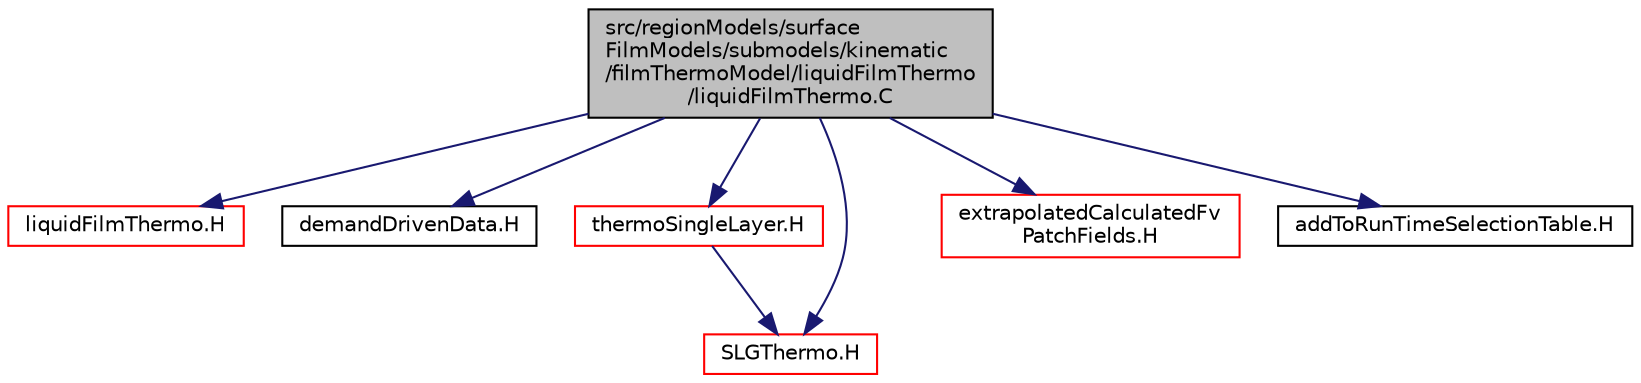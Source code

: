 digraph "src/regionModels/surfaceFilmModels/submodels/kinematic/filmThermoModel/liquidFilmThermo/liquidFilmThermo.C"
{
  bgcolor="transparent";
  edge [fontname="Helvetica",fontsize="10",labelfontname="Helvetica",labelfontsize="10"];
  node [fontname="Helvetica",fontsize="10",shape=record];
  Node0 [label="src/regionModels/surface\lFilmModels/submodels/kinematic\l/filmThermoModel/liquidFilmThermo\l/liquidFilmThermo.C",height=0.2,width=0.4,color="black", fillcolor="grey75", style="filled", fontcolor="black"];
  Node0 -> Node1 [color="midnightblue",fontsize="10",style="solid",fontname="Helvetica"];
  Node1 [label="liquidFilmThermo.H",height=0.2,width=0.4,color="red",URL="$a14258.html"];
  Node0 -> Node352 [color="midnightblue",fontsize="10",style="solid",fontname="Helvetica"];
  Node352 [label="demandDrivenData.H",height=0.2,width=0.4,color="black",URL="$a11102.html",tooltip="Template functions to aid in the implementation of demand driven data. "];
  Node0 -> Node353 [color="midnightblue",fontsize="10",style="solid",fontname="Helvetica"];
  Node353 [label="thermoSingleLayer.H",height=0.2,width=0.4,color="red",URL="$a14459.html"];
  Node353 -> Node375 [color="midnightblue",fontsize="10",style="solid",fontname="Helvetica"];
  Node375 [label="SLGThermo.H",height=0.2,width=0.4,color="red",URL="$a16712.html"];
  Node0 -> Node375 [color="midnightblue",fontsize="10",style="solid",fontname="Helvetica"];
  Node0 -> Node397 [color="midnightblue",fontsize="10",style="solid",fontname="Helvetica"];
  Node397 [label="extrapolatedCalculatedFv\lPatchFields.H",height=0.2,width=0.4,color="red",URL="$a01589.html"];
  Node0 -> Node399 [color="midnightblue",fontsize="10",style="solid",fontname="Helvetica"];
  Node399 [label="addToRunTimeSelectionTable.H",height=0.2,width=0.4,color="black",URL="$a09989.html",tooltip="Macros for easy insertion into run-time selection tables. "];
}
